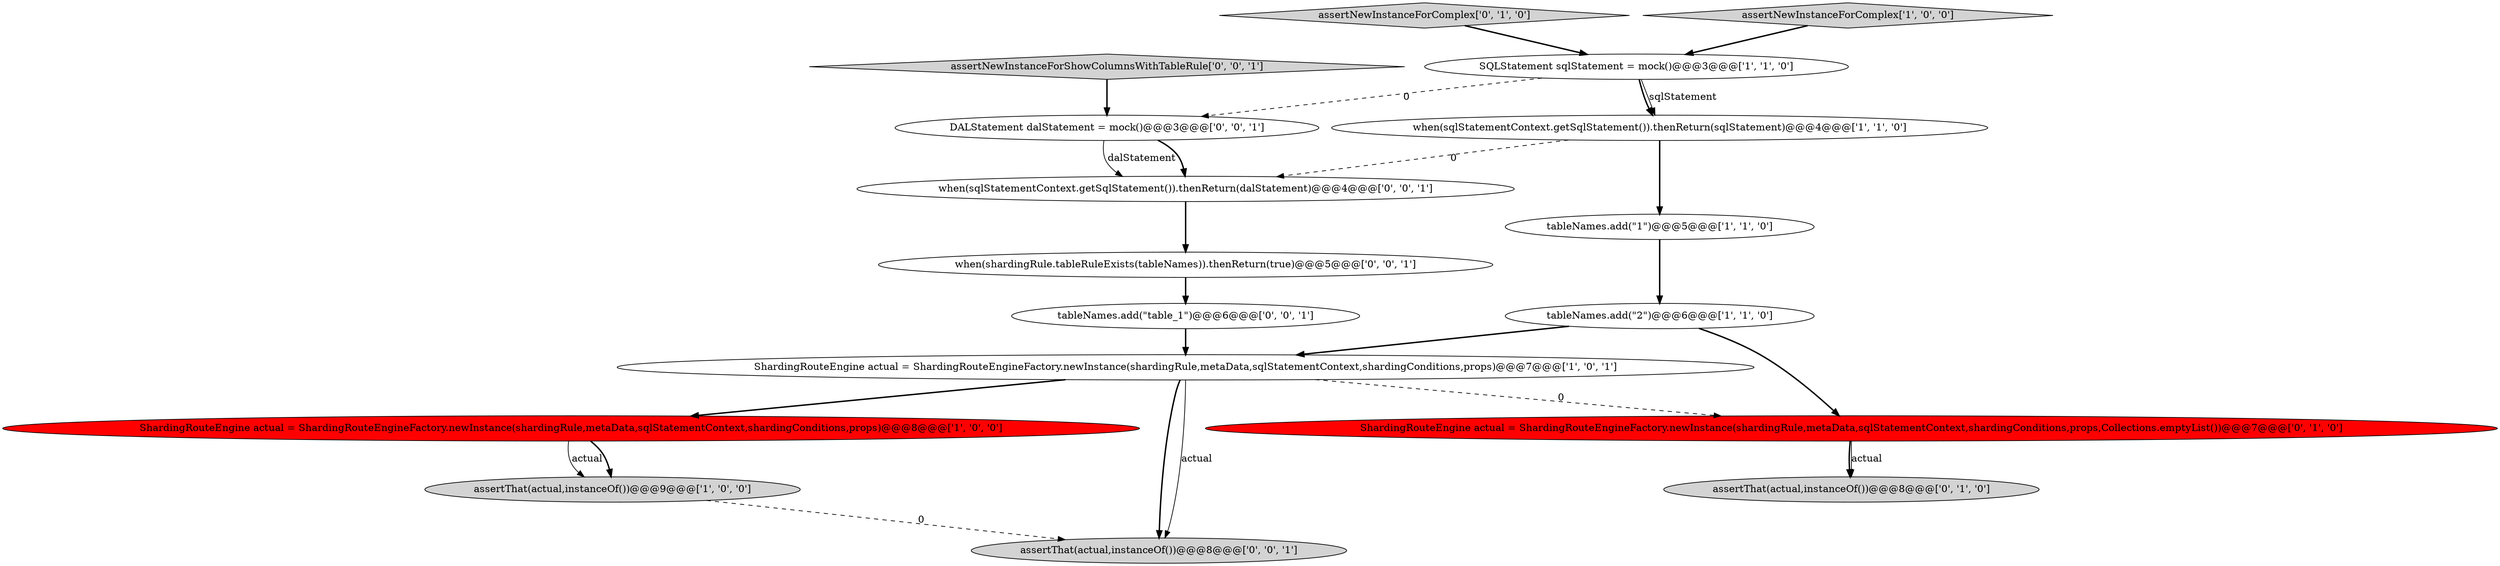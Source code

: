 digraph {
14 [style = filled, label = "when(shardingRule.tableRuleExists(tableNames)).thenReturn(true)@@@5@@@['0', '0', '1']", fillcolor = white, shape = ellipse image = "AAA0AAABBB3BBB"];
10 [style = filled, label = "assertNewInstanceForComplex['0', '1', '0']", fillcolor = lightgray, shape = diamond image = "AAA0AAABBB2BBB"];
3 [style = filled, label = "tableNames.add(\"1\")@@@5@@@['1', '1', '0']", fillcolor = white, shape = ellipse image = "AAA0AAABBB1BBB"];
2 [style = filled, label = "assertThat(actual,instanceOf())@@@9@@@['1', '0', '0']", fillcolor = lightgray, shape = ellipse image = "AAA0AAABBB1BBB"];
13 [style = filled, label = "DALStatement dalStatement = mock()@@@3@@@['0', '0', '1']", fillcolor = white, shape = ellipse image = "AAA0AAABBB3BBB"];
9 [style = filled, label = "ShardingRouteEngine actual = ShardingRouteEngineFactory.newInstance(shardingRule,metaData,sqlStatementContext,shardingConditions,props,Collections.emptyList())@@@7@@@['0', '1', '0']", fillcolor = red, shape = ellipse image = "AAA1AAABBB2BBB"];
15 [style = filled, label = "tableNames.add(\"table_1\")@@@6@@@['0', '0', '1']", fillcolor = white, shape = ellipse image = "AAA0AAABBB3BBB"];
1 [style = filled, label = "ShardingRouteEngine actual = ShardingRouteEngineFactory.newInstance(shardingRule,metaData,sqlStatementContext,shardingConditions,props)@@@7@@@['1', '0', '1']", fillcolor = white, shape = ellipse image = "AAA0AAABBB1BBB"];
12 [style = filled, label = "when(sqlStatementContext.getSqlStatement()).thenReturn(dalStatement)@@@4@@@['0', '0', '1']", fillcolor = white, shape = ellipse image = "AAA0AAABBB3BBB"];
5 [style = filled, label = "ShardingRouteEngine actual = ShardingRouteEngineFactory.newInstance(shardingRule,metaData,sqlStatementContext,shardingConditions,props)@@@8@@@['1', '0', '0']", fillcolor = red, shape = ellipse image = "AAA1AAABBB1BBB"];
16 [style = filled, label = "assertNewInstanceForShowColumnsWithTableRule['0', '0', '1']", fillcolor = lightgray, shape = diamond image = "AAA0AAABBB3BBB"];
0 [style = filled, label = "tableNames.add(\"2\")@@@6@@@['1', '1', '0']", fillcolor = white, shape = ellipse image = "AAA0AAABBB1BBB"];
8 [style = filled, label = "assertThat(actual,instanceOf())@@@8@@@['0', '1', '0']", fillcolor = lightgray, shape = ellipse image = "AAA0AAABBB2BBB"];
6 [style = filled, label = "assertNewInstanceForComplex['1', '0', '0']", fillcolor = lightgray, shape = diamond image = "AAA0AAABBB1BBB"];
7 [style = filled, label = "when(sqlStatementContext.getSqlStatement()).thenReturn(sqlStatement)@@@4@@@['1', '1', '0']", fillcolor = white, shape = ellipse image = "AAA0AAABBB1BBB"];
4 [style = filled, label = "SQLStatement sqlStatement = mock()@@@3@@@['1', '1', '0']", fillcolor = white, shape = ellipse image = "AAA0AAABBB1BBB"];
11 [style = filled, label = "assertThat(actual,instanceOf())@@@8@@@['0', '0', '1']", fillcolor = lightgray, shape = ellipse image = "AAA0AAABBB3BBB"];
1->5 [style = bold, label=""];
0->9 [style = bold, label=""];
16->13 [style = bold, label=""];
5->2 [style = solid, label="actual"];
13->12 [style = solid, label="dalStatement"];
1->9 [style = dashed, label="0"];
9->8 [style = bold, label=""];
7->3 [style = bold, label=""];
3->0 [style = bold, label=""];
4->7 [style = bold, label=""];
4->7 [style = solid, label="sqlStatement"];
1->11 [style = bold, label=""];
6->4 [style = bold, label=""];
1->11 [style = solid, label="actual"];
5->2 [style = bold, label=""];
13->12 [style = bold, label=""];
0->1 [style = bold, label=""];
9->8 [style = solid, label="actual"];
12->14 [style = bold, label=""];
10->4 [style = bold, label=""];
7->12 [style = dashed, label="0"];
2->11 [style = dashed, label="0"];
14->15 [style = bold, label=""];
4->13 [style = dashed, label="0"];
15->1 [style = bold, label=""];
}

